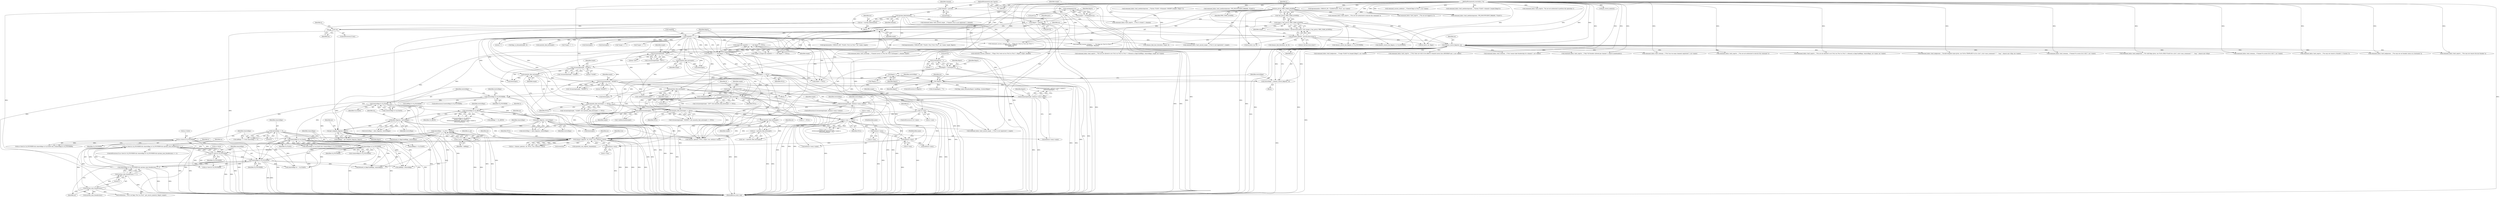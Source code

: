 digraph "0_atheme_c597156adc60a45b5f827793cd420945f47bc03b_1@API" {
"1000700" [label="(Call,ca->level & CA_FOUNDER && removeflags & CA_FOUNDER && mychan_num_founders(mc) == 1)"];
"1000701" [label="(Call,ca->level & CA_FOUNDER)"];
"1000679" [label="(Call,ca->level & CA_FOUNDER)"];
"1000466" [label="(Call,restrictflags & CA_FOUNDER)"];
"1000460" [label="(Call,restrictflags = chanacs_source_flags(mc, si))"];
"1000462" [label="(Call,chanacs_source_flags(mc, si))"];
"1000171" [label="(Call,metadata_find(mc, \"private:close:closer\"))"];
"1000159" [label="(Call,!mc)"];
"1000154" [label="(Call,mc = mychan_find(channel))"];
"1000156" [label="(Call,mychan_find(channel))"];
"1000114" [label="(Call,*channel = parv[0])"];
"1000109" [label="(MethodParameterIn,char *parv[])"];
"1000177" [label="(Call,has_priv(si, PRIV_CHAN_AUSPEX))"];
"1000107" [label="(MethodParameterIn,sourceinfo_t *si)"];
"1000689" [label="(Call,removeflags & CA_FOUNDER)"];
"1000685" [label="(Call,removeflags & CA_FLAGS)"];
"1000557" [label="(Call,removeflags == 0)"];
"1000634" [label="(Call,removeflags = ca_all & ~addflags)"];
"1000636" [label="(Call,ca_all & ~addflags)"];
"1000476" [label="(Call,restrictflags & CA_FLAGS)"];
"1000706" [label="(Call,removeflags & CA_FOUNDER && mychan_num_founders(mc) == 1)"];
"1000707" [label="(Call,removeflags & CA_FOUNDER)"];
"1000710" [label="(Call,mychan_num_founders(mc) == 1)"];
"1000711" [label="(Call,mychan_num_founders(mc))"];
"1000668" [label="(Call,chanacs_open(mc, mt, NULL, true, entity(si->smu)))"];
"1000521" [label="(Call,allow_flags(mc, restrictflags))"];
"1000482" [label="(Call,restrictflags & CA_AKICK)"];
"1000582" [label="(Call,get_template_flags(mc, flagstr))"];
"1000527" [label="(Call,allow_flags(mc, restrictflags))"];
"1000361" [label="(Call,!flagstr)"];
"1000200" [label="(Call,flagstr == NULL)"];
"1000127" [label="(Call,*flagstr = parv[2])"];
"1000337" [label="(Call,flagstr++)"];
"1000326" [label="(Call,flagstr = strchr(parv[2], ' '))"];
"1000328" [label="(Call,strchr(parv[2], ' '))"];
"1000646" [label="(Call,mt = myentity_find_ext(target))"];
"1000648" [label="(Call,myentity_find_ext(target))"];
"1000195" [label="(Call,target[0] == '+')"];
"1000190" [label="(Call,!target)"];
"1000120" [label="(Call,*target = sstrdup(parv[1]))"];
"1000122" [label="(Call,sstrdup(parv[1]))"];
"1000174" [label="(Call,target || !has_priv(si, PRIV_CHAN_AUSPEX))"];
"1000176" [label="(Call,!has_priv(si, PRIV_CHAN_AUSPEX))"];
"1000641" [label="(Call,validhostmask(target))"];
"1000304" [label="(Call,myentity_find_ext(target))"];
"1000300" [label="(Call,strcasecmp(target, \"MODIFY\"))"];
"1000247" [label="(Call,myentity_find_ext(target))"];
"1000243" [label="(Call,strcasecmp(target, \"CLEAR\"))"];
"1000224" [label="(Call,strcasecmp(target, \"LIST\"))"];
"1000192" [label="(Call,target && target[0] == '+' && flagstr == NULL)"];
"1000194" [label="(Call,target[0] == '+' && flagstr == NULL)"];
"1000228" [label="(Call,myentity_find_ext(target))"];
"1000511" [label="(Call,irccasecmp(target, entity(si->smu)->name))"];
"1000492" [label="(Call,irccasecmp(target, entity(si->smu)->name))"];
"1000340" [label="(Call,target = strdup(parv[2]))"];
"1000342" [label="(Call,strdup(parv[2]))"];
"1000303" [label="(Call,myentity_find_ext(target) == NULL)"];
"1000227" [label="(Call,myentity_find_ext(target) == NULL)"];
"1000246" [label="(Call,myentity_find_ext(target) == NULL)"];
"1000486" [label="(Call,si->smu == NULL)"];
"1000349" [label="(Call,!si->smu)"];
"1000673" [label="(Call,entity(si->smu))"];
"1000514" [label="(Call,entity(si->smu))"];
"1000495" [label="(Call,entity(si->smu))"];
"1000678" [label="(Call,ca->level & CA_FOUNDER && removeflags & CA_FLAGS && !(removeflags & CA_FOUNDER))"];
"1000501" [label="(Identifier,flagstr)"];
"1001005" [label="(Call,addflags | removeflags)"];
"1000461" [label="(Identifier,restrictflags)"];
"1000163" [label="(Identifier,si)"];
"1000156" [label="(Call,mychan_find(channel))"];
"1000116" [label="(Call,parv[0])"];
"1000478" [label="(Identifier,CA_FLAGS)"];
"1000673" [label="(Call,entity(si->smu))"];
"1000707" [label="(Call,removeflags & CA_FOUNDER)"];
"1000546" [label="(Call,flags_make_bitmasks(flagstr, &addflags, &removeflags))"];
"1000378" [label="(Call,command_fail(si, fault_noprivs, _(\"You are not authorized to execute this command.\")))"];
"1000645" [label="(Call,!(mt = myentity_find_ext(target)))"];
"1000191" [label="(Identifier,target)"];
"1000482" [label="(Call,restrictflags & CA_AKICK)"];
"1000320" [label="(Call,command_fail(si, fault_needmoreparams, _(\"Syntax: FLAGS <#channel> MODIFY [target] <flags>\")))"];
"1000484" [label="(Identifier,CA_AKICK)"];
"1000245" [label="(Literal,\"CLEAR\")"];
"1000686" [label="(Identifier,removeflags)"];
"1000303" [label="(Call,myentity_find_ext(target) == NULL)"];
"1000176" [label="(Call,!has_priv(si, PRIV_CHAN_AUSPEX))"];
"1000360" [label="(ControlStructure,if (!flagstr))"];
"1000232" [label="(Call,do_list(si, mc, 0))"];
"1000199" [label="(Literal,'+')"];
"1000490" [label="(Identifier,NULL)"];
"1000179" [label="(Identifier,PRIV_CHAN_AUSPEX)"];
"1000435" [label="(Call,command_success_string(si, str1, _(\"Flags for \2%s\2 in \2%s\2 are \2%s\2.\"),\n\t\t\t\t\t\ttarget, channel,\n\t\t\t\t\t\tstr1))"];
"1000107" [label="(MethodParameterIn,sourceinfo_t *si)"];
"1000584" [label="(Identifier,flagstr)"];
"1000192" [label="(Call,target && target[0] == '+' && flagstr == NULL)"];
"1000249" [label="(Identifier,NULL)"];
"1000229" [label="(Identifier,target)"];
"1000529" [label="(Identifier,restrictflags)"];
"1000143" [label="(Call,command_fail(si, fault_needmoreparams, STR_INSUFFICIENT_PARAMS, \"FLAGS\"))"];
"1000691" [label="(Identifier,CA_FOUNDER)"];
"1000605" [label="(Call,command_fail(si, fault_badparams, _(\"Usage: FLAGS %s [target] [flags]\"), mc->name))"];
"1000281" [label="(Call,logcommand(si, CMDLOG_DO, \"CLEAR:FLAGS: \2%s\2\", mc->name))"];
"1000514" [label="(Call,entity(si->smu))"];
"1000154" [label="(Call,mc = mychan_find(channel))"];
"1000527" [label="(Call,allow_flags(mc, restrictflags))"];
"1000196" [label="(Call,target[0])"];
"1000304" [label="(Call,myentity_find_ext(target))"];
"1000699" [label="(ControlStructure,if (ca->level & CA_FOUNDER && removeflags & CA_FOUNDER && mychan_num_founders(mc) == 1))"];
"1000689" [label="(Call,removeflags & CA_FOUNDER)"];
"1000504" [label="(Call,command_fail(si, fault_noprivs, _(\"You are not authorized to execute this command.\")))"];
"1000230" [label="(Identifier,NULL)"];
"1000419" [label="(Call,chanacs_find_literal(mc, mt, 0))"];
"1000614" [label="(Call,command_fail(si, fault_badparams, _(\"Invalid template name given, use /%s%s TEMPLATE %s for a list\"), ircd->uses_rcommand ? \"\" : \"msg \", chansvs.me->disp, mc->name))"];
"1000172" [label="(Identifier,mc)"];
"1000666" [label="(Call,ca = chanacs_open(mc, mt, NULL, true, entity(si->smu)))"];
"1000222" [label="(Call,!strcasecmp(target, \"LIST\") && myentity_find_ext(target) == NULL)"];
"1000349" [label="(Call,!si->smu)"];
"1000582" [label="(Call,get_template_flags(mc, flagstr))"];
"1000369" [label="(Identifier,mc)"];
"1000487" [label="(Call,si->smu)"];
"1000485" [label="(Call,si->smu == NULL ||\n\t\t\t\t\t\tirccasecmp(target, entity(si->smu)->name) ||\n\t\t\t\t\t\tstrcmp(flagstr, \"-*\"))"];
"1000327" [label="(Identifier,flagstr)"];
"1000463" [label="(Identifier,mc)"];
"1000512" [label="(Identifier,target)"];
"1000789" [label="(Call,addflags |= CA_FLAGS)"];
"1000726" [label="(Identifier,ca)"];
"1000495" [label="(Call,entity(si->smu))"];
"1000716" [label="(Identifier,si)"];
"1000228" [label="(Call,myentity_find_ext(target))"];
"1000306" [label="(Identifier,NULL)"];
"1000580" [label="(Call,addflags = get_template_flags(mc, flagstr))"];
"1000361" [label="(Call,!flagstr)"];
"1000493" [label="(Identifier,target)"];
"1000123" [label="(Call,parv[1])"];
"1000515" [label="(Call,si->smu)"];
"1000702" [label="(Call,ca->level)"];
"1000522" [label="(Identifier,mc)"];
"1000674" [label="(Call,si->smu)"];
"1000847" [label="(Call,command_fail(si, fault_toomany, _(\"Channel %s access list is full.\"), mc->name))"];
"1000300" [label="(Call,strcasecmp(target, \"MODIFY\"))"];
"1000226" [label="(Literal,\"LIST\")"];
"1000518" [label="(FieldIdentifier,name)"];
"1000340" [label="(Call,target = strdup(parv[2]))"];
"1000559" [label="(Literal,0)"];
"1001010" [label="(Call,command_fail(si, fault_nochange, _(\"Channel access to \2%s\2 for \2%s\2 unchanged.\"), channel, target))"];
"1000693" [label="(Call,command_fail(si, fault_noprivs, _(\"You may not remove a founder's +f access.\")))"];
"1000373" [label="(Call,chanacs_source_has_flag(mc, si, CA_ACLVIEW))"];
"1000288" [label="(Call,command_success_nodata(si, _(\"Cleared flags in \2%s\2.\"), mc->name))"];
"1000243" [label="(Call,strcasecmp(target, \"CLEAR\"))"];
"1000528" [label="(Identifier,mc)"];
"1000649" [label="(Identifier,target)"];
"1000475" [label="(Call,!(restrictflags & CA_FLAGS))"];
"1000127" [label="(Call,*flagstr = parv[2])"];
"1000679" [label="(Call,ca->level & CA_FOUNDER)"];
"1000636" [label="(Call,ca_all & ~addflags)"];
"1000177" [label="(Call,has_priv(si, PRIV_CHAN_AUSPEX))"];
"1000328" [label="(Call,strchr(parv[2], ' '))"];
"1000687" [label="(Identifier,CA_FLAGS)"];
"1000635" [label="(Identifier,removeflags)"];
"1000499" [label="(FieldIdentifier,name)"];
"1000148" [label="(Call,command_fail(si, fault_needmoreparams, _(\"Syntax: FLAGS <channel> [target] [flags]\")))"];
"1000211" [label="(Call,flags_to_bitmask(target, 0))"];
"1000170" [label="(Call,metadata_find(mc, \"private:close:closer\") && (target || !has_priv(si, PRIV_CHAN_AUSPEX)))"];
"1000647" [label="(Identifier,mt)"];
"1000236" [label="(Call,free(target))"];
"1000140" [label="(Identifier,parc)"];
"1000671" [label="(Identifier,NULL)"];
"1000299" [label="(Call,!strcasecmp(target, \"MODIFY\"))"];
"1000464" [label="(Identifier,si)"];
"1000468" [label="(Identifier,CA_FOUNDER)"];
"1000709" [label="(Identifier,CA_FOUNDER)"];
"1001039" [label="(Call,verbose(mc, \"\2%s\2 set flags \2%s\2 on \2%s\2\", get_source_name(si), flagstr, target))"];
"1000669" [label="(Identifier,mc)"];
"1000329" [label="(Call,parv[2])"];
"1000174" [label="(Call,target || !has_priv(si, PRIV_CHAN_AUSPEX))"];
"1000916" [label="(Call,command_fail(si, fault_badparams, _(\"You may not set founder status on a hostmask.\")))"];
"1000510" [label="(ControlStructure,if (irccasecmp(target, entity(si->smu)->name)))"];
"1000523" [label="(Identifier,restrictflags)"];
"1000260" [label="(Call,command_fail(si, fault_noprivs, \"You are not authorized to perform this operation.\"))"];
"1000350" [label="(Call,si->smu)"];
"1000307" [label="(Block,)"];
"1000190" [label="(Call,!target)"];
"1000385" [label="(Call,validhostmask(target))"];
"1000346" [label="(Block,)"];
"1000715" [label="(Call,command_fail(si, fault_noprivs, _(\"You may not remove the last founder.\")))"];
"1000399" [label="(Call,myentity_find_ext(target))"];
"1000597" [label="(Call,*target == '-')"];
"1000343" [label="(Call,parv[2])"];
"1000826" [label="(Call,command_fail(si, fault_noprivs, _(\"\2%s\2 does not wish to be added to channel access lists (NEVEROP set).\"), mt->name))"];
"1000526" [label="(Identifier,restrictflags)"];
"1000557" [label="(Call,removeflags == 0)"];
"1000488" [label="(Identifier,si)"];
"1000797" [label="(Call,isuser(mt))"];
"1000244" [label="(Identifier,target)"];
"1000332" [label="(Literal,' ')"];
"1000483" [label="(Identifier,restrictflags)"];
"1000298" [label="(Call,!strcasecmp(target, \"MODIFY\") && myentity_find_ext(target) == NULL)"];
"1000342" [label="(Call,strdup(parv[2]))"];
"1000579" [label="(Block,)"];
"1000646" [label="(Call,mt = myentity_find_ext(target))"];
"1000451" [label="(Call,logcommand(si, CMDLOG_GET, \"FLAGS: \2%s\2 on \2%s\2\", mc->name, target))"];
"1000634" [label="(Call,removeflags = ca_all & ~addflags)"];
"1000251" [label="(Call,free(target))"];
"1000160" [label="(Identifier,mc)"];
"1000354" [label="(Call,command_fail(si, fault_noprivs, _(\"You are not logged in.\")))"];
"1000157" [label="(Identifier,channel)"];
"1000981" [label="(Call,bitmask_to_flags2(addflags, removeflags))"];
"1000224" [label="(Call,strcasecmp(target, \"LIST\"))"];
"1000912" [label="(Call,addflags & CA_FOUNDER)"];
"1000470" [label="(Identifier,restrictflags)"];
"1000520" [label="(Identifier,restrictflags)"];
"1000792" [label="(Call,removeflags &= ~CA_FLAGS)"];
"1000129" [label="(Call,parv[2])"];
"1000128" [label="(Identifier,flagstr)"];
"1000492" [label="(Call,irccasecmp(target, entity(si->smu)->name))"];
"1000494" [label="(Call,entity(si->smu)->name)"];
"1000158" [label="(ControlStructure,if (!mc))"];
"1000651" [label="(Call,command_fail(si, fault_nosuch_target, _(\"\2%s\2 is not registered.\"), target))"];
"1000302" [label="(Literal,\"MODIFY\")"];
"1000773" [label="(Call,command_fail(si, fault_toomany, _(\"\2%s\2 cannot take foundership of a channel.\"), mt->name))"];
"1000225" [label="(Identifier,target)"];
"1000215" [label="(Call,do_list(si, mc, flags))"];
"1000115" [label="(Identifier,channel)"];
"1000690" [label="(Identifier,removeflags)"];
"1000688" [label="(Call,!(removeflags & CA_FOUNDER))"];
"1000481" [label="(Call,restrictflags & CA_AKICK ||\n\t\t\t\t\t\tsi->smu == NULL ||\n\t\t\t\t\t\tirccasecmp(target, entity(si->smu)->name) ||\n\t\t\t\t\t\tstrcmp(flagstr, \"-*\"))"];
"1000315" [label="(Call,command_fail(si, fault_needmoreparams, STR_INSUFFICIENT_PARAMS, \"FLAGS\"))"];
"1000708" [label="(Identifier,removeflags)"];
"1001030" [label="(Call,logcommand(si, CMDLOG_SET, \"FLAGS: \2%s\2 \2%s\2 \2%s\2\", mc->name, target, flagstr))"];
"1000122" [label="(Call,sstrdup(parv[1]))"];
"1000201" [label="(Identifier,flagstr)"];
"1000741" [label="(Call,command_fail(si, fault_noprivs, _(\"Only %d founders allowed per channel.\"), chansvs.maxfounders))"];
"1000711" [label="(Call,mychan_num_founders(mc))"];
"1001046" [label="(Call,free(target))"];
"1000496" [label="(Call,si->smu)"];
"1000641" [label="(Call,validhostmask(target))"];
"1000189" [label="(Call,!target || (target && target[0] == '+' && flagstr == NULL))"];
"1000247" [label="(Call,myentity_find_ext(target))"];
"1000642" [label="(Identifier,target)"];
"1000558" [label="(Identifier,removeflags)"];
"1000668" [label="(Call,chanacs_open(mc, mt, NULL, true, entity(si->smu)))"];
"1000109" [label="(MethodParameterIn,char *parv[])"];
"1000712" [label="(Identifier,mc)"];
"1000648" [label="(Call,myentity_find_ext(target))"];
"1000553" [label="(Call,addflags == 0 && removeflags == 0)"];
"1000181" [label="(Call,command_fail(si, fault_noprivs, _(\"\2%s\2 is closed.\"), channel))"];
"1000713" [label="(Literal,1)"];
"1000200" [label="(Call,flagstr == NULL)"];
"1000338" [label="(Identifier,flagstr)"];
"1000348" [label="(ControlStructure,if (!si->smu))"];
"1001042" [label="(Call,get_source_name(si))"];
"1000159" [label="(Call,!mc)"];
"1000583" [label="(Identifier,mc)"];
"1000121" [label="(Identifier,target)"];
"1000110" [label="(Block,)"];
"1000466" [label="(Call,restrictflags & CA_FOUNDER)"];
"1000477" [label="(Identifier,restrictflags)"];
"1000519" [label="(Call,restrictflags = allow_flags(mc, restrictflags))"];
"1000807" [label="(Call,addflags != CA_AKICK)"];
"1000424" [label="(Call,ca != NULL)"];
"1000195" [label="(Call,target[0] == '+')"];
"1000467" [label="(Identifier,restrictflags)"];
"1000700" [label="(Call,ca->level & CA_FOUNDER && removeflags & CA_FOUNDER && mychan_num_founders(mc) == 1)"];
"1000223" [label="(Call,!strcasecmp(target, \"LIST\"))"];
"1000409" [label="(Call,free(target))"];
"1000638" [label="(Identifier,~addflags)"];
"1000120" [label="(Call,*target = sstrdup(parv[1]))"];
"1000513" [label="(Call,entity(si->smu)->name)"];
"1000351" [label="(Identifier,si)"];
"1000460" [label="(Call,restrictflags = chanacs_source_flags(mc, si))"];
"1000757" [label="(Call,command_fail(si, fault_toomany, _(\"\2%s\2 has too many channels registered.\"), mt->name))"];
"1000476" [label="(Call,restrictflags & CA_FLAGS)"];
"1000202" [label="(Identifier,NULL)"];
"1000680" [label="(Call,ca->level)"];
"1000592" [label="(Call,*target == '+')"];
"1000248" [label="(Identifier,target)"];
"1000486" [label="(Call,si->smu == NULL)"];
"1000246" [label="(Call,myentity_find_ext(target) == NULL)"];
"1000683" [label="(Identifier,CA_FOUNDER)"];
"1000705" [label="(Identifier,CA_FOUNDER)"];
"1000491" [label="(Call,irccasecmp(target, entity(si->smu)->name) ||\n\t\t\t\t\t\tstrcmp(flagstr, \"-*\"))"];
"1000601" [label="(Call,*target == '=')"];
"1000976" [label="(Call,command_fail(si, fault_noprivs, _(\"You are not allowed to set \2%s\2 on \2%s\2 in \2%s\2.\"), bitmask_to_flags2(addflags, removeflags), target, mc->name))"];
"1000326" [label="(Call,flagstr = strchr(parv[2], ' '))"];
"1000706" [label="(Call,removeflags & CA_FOUNDER && mychan_num_founders(mc) == 1)"];
"1000175" [label="(Identifier,target)"];
"1000162" [label="(Call,command_fail(si, fault_nosuch_target, _(\"Channel \2%s\2 is not registered.\"), channel))"];
"1000155" [label="(Identifier,mc)"];
"1000194" [label="(Call,target[0] == '+' && flagstr == NULL)"];
"1000880" [label="(Call,command_fail(si, fault_noprivs, _(\"You are not allowed to set \2%s\2 on \2%s\2 in \2%s\2.\"), bitmask_to_flags2(addflags, removeflags), mt->name, mc->name))"];
"1000465" [label="(ControlStructure,if (restrictflags & CA_FOUNDER))"];
"1000924" [label="(Call,chanacs_open(mc, NULL, target, true, entity(si->smu)))"];
"1000754" [label="(Call,myentity_can_register_channel(mt))"];
"1000500" [label="(Call,strcmp(flagstr, \"-*\"))"];
"1000724" [label="(Call,ca->level & CA_FOUNDER)"];
"1000672" [label="(Identifier,true)"];
"1000402" [label="(Call,command_fail(si, fault_nosuch_target, _(\"\2%s\2 is not registered.\"), target))"];
"1000334" [label="(Identifier,flagstr)"];
"1000444" [label="(Call,command_success_string(si, \"\", _(\"No flags for \2%s\2 in \2%s\2.\"),\n\t\t\t\t\t\ttarget, channel))"];
"1000701" [label="(Call,ca->level & CA_FOUNDER)"];
"1000525" [label="(Call,restrictflags |= allow_flags(mc, restrictflags))"];
"1000242" [label="(Call,!strcasecmp(target, \"CLEAR\"))"];
"1000685" [label="(Call,removeflags & CA_FLAGS)"];
"1000670" [label="(Identifier,mt)"];
"1000511" [label="(Call,irccasecmp(target, entity(si->smu)->name))"];
"1001023" [label="(Call,command_success_nodata(si, _(\"Flags \2%s\2 were set on \2%s\2 in \2%s\2.\"), flagstr, target, channel))"];
"1000389" [label="(Call,chanacs_find_host_literal(mc, target, 0))"];
"1000943" [label="(Call,command_fail(si, fault_toomany, _(\"Channel %s access list is full.\"), mc->name))"];
"1000305" [label="(Identifier,target)"];
"1000885" [label="(Call,bitmask_to_flags2(addflags, removeflags))"];
"1000178" [label="(Identifier,si)"];
"1000658" [label="(Call,free(target))"];
"1000341" [label="(Identifier,target)"];
"1000929" [label="(Call,entity(si->smu))"];
"1000462" [label="(Call,chanacs_source_flags(mc, si))"];
"1000173" [label="(Literal,\"private:close:closer\")"];
"1000301" [label="(Identifier,target)"];
"1000735" [label="(Call,mychan_num_founders(mc))"];
"1000208" [label="(Call,target != NULL)"];
"1000114" [label="(Call,*channel = parv[0])"];
"1000241" [label="(Call,!strcasecmp(target, \"CLEAR\") && myentity_find_ext(target) == NULL)"];
"1000637" [label="(Identifier,ca_all)"];
"1000227" [label="(Call,myentity_find_ext(target) == NULL)"];
"1000337" [label="(Call,flagstr++)"];
"1000308" [label="(Call,free(target))"];
"1000355" [label="(Identifier,si)"];
"1000193" [label="(Identifier,target)"];
"1000561" [label="(Call,command_fail(si, fault_badparams, _(\"No valid flags given, use /%s%s HELP FLAGS for a list\"), ircd->uses_rcommand ? \"\" : \"msg \", chansvs.me->disp))"];
"1000710" [label="(Call,mychan_num_founders(mc) == 1)"];
"1001048" [label="(MethodReturn,static void)"];
"1000336" [label="(Call,*flagstr++)"];
"1000684" [label="(Call,removeflags & CA_FLAGS && !(removeflags & CA_FOUNDER))"];
"1000521" [label="(Call,allow_flags(mc, restrictflags))"];
"1000640" [label="(Call,!validhostmask(target))"];
"1000171" [label="(Call,metadata_find(mc, \"private:close:closer\"))"];
"1000362" [label="(Identifier,flagstr)"];
"1000255" [label="(Call,chanacs_source_has_flag(mc, si, CA_FOUNDER))"];
"1000700" -> "1000699"  [label="AST: "];
"1000700" -> "1000701"  [label="CFG: "];
"1000700" -> "1000706"  [label="CFG: "];
"1000701" -> "1000700"  [label="AST: "];
"1000706" -> "1000700"  [label="AST: "];
"1000716" -> "1000700"  [label="CFG: "];
"1000726" -> "1000700"  [label="CFG: "];
"1000700" -> "1001048"  [label="DDG: "];
"1000700" -> "1001048"  [label="DDG: "];
"1000700" -> "1001048"  [label="DDG: "];
"1000701" -> "1000700"  [label="DDG: "];
"1000701" -> "1000700"  [label="DDG: "];
"1000706" -> "1000700"  [label="DDG: "];
"1000706" -> "1000700"  [label="DDG: "];
"1000701" -> "1000705"  [label="CFG: "];
"1000702" -> "1000701"  [label="AST: "];
"1000705" -> "1000701"  [label="AST: "];
"1000708" -> "1000701"  [label="CFG: "];
"1000701" -> "1001048"  [label="DDG: "];
"1000701" -> "1001048"  [label="DDG: "];
"1000679" -> "1000701"  [label="DDG: "];
"1000679" -> "1000701"  [label="DDG: "];
"1000689" -> "1000701"  [label="DDG: "];
"1000701" -> "1000707"  [label="DDG: "];
"1000701" -> "1000724"  [label="DDG: "];
"1000701" -> "1000724"  [label="DDG: "];
"1000679" -> "1000678"  [label="AST: "];
"1000679" -> "1000683"  [label="CFG: "];
"1000680" -> "1000679"  [label="AST: "];
"1000683" -> "1000679"  [label="AST: "];
"1000686" -> "1000679"  [label="CFG: "];
"1000678" -> "1000679"  [label="CFG: "];
"1000679" -> "1001048"  [label="DDG: "];
"1000679" -> "1001048"  [label="DDG: "];
"1000679" -> "1000678"  [label="DDG: "];
"1000679" -> "1000678"  [label="DDG: "];
"1000466" -> "1000679"  [label="DDG: "];
"1000679" -> "1000689"  [label="DDG: "];
"1000466" -> "1000465"  [label="AST: "];
"1000466" -> "1000468"  [label="CFG: "];
"1000467" -> "1000466"  [label="AST: "];
"1000468" -> "1000466"  [label="AST: "];
"1000470" -> "1000466"  [label="CFG: "];
"1000477" -> "1000466"  [label="CFG: "];
"1000466" -> "1001048"  [label="DDG: "];
"1000466" -> "1001048"  [label="DDG: "];
"1000460" -> "1000466"  [label="DDG: "];
"1000466" -> "1000476"  [label="DDG: "];
"1000466" -> "1000912"  [label="DDG: "];
"1000460" -> "1000346"  [label="AST: "];
"1000460" -> "1000462"  [label="CFG: "];
"1000461" -> "1000460"  [label="AST: "];
"1000462" -> "1000460"  [label="AST: "];
"1000467" -> "1000460"  [label="CFG: "];
"1000460" -> "1001048"  [label="DDG: "];
"1000462" -> "1000460"  [label="DDG: "];
"1000462" -> "1000460"  [label="DDG: "];
"1000462" -> "1000464"  [label="CFG: "];
"1000463" -> "1000462"  [label="AST: "];
"1000464" -> "1000462"  [label="AST: "];
"1000462" -> "1001048"  [label="DDG: "];
"1000171" -> "1000462"  [label="DDG: "];
"1000177" -> "1000462"  [label="DDG: "];
"1000107" -> "1000462"  [label="DDG: "];
"1000462" -> "1000504"  [label="DDG: "];
"1000462" -> "1000521"  [label="DDG: "];
"1000462" -> "1000527"  [label="DDG: "];
"1000462" -> "1000561"  [label="DDG: "];
"1000462" -> "1000582"  [label="DDG: "];
"1000462" -> "1000605"  [label="DDG: "];
"1000462" -> "1000614"  [label="DDG: "];
"1000462" -> "1000651"  [label="DDG: "];
"1000462" -> "1000668"  [label="DDG: "];
"1000462" -> "1000693"  [label="DDG: "];
"1000462" -> "1000715"  [label="DDG: "];
"1000462" -> "1000741"  [label="DDG: "];
"1000462" -> "1000757"  [label="DDG: "];
"1000462" -> "1000773"  [label="DDG: "];
"1000462" -> "1000826"  [label="DDG: "];
"1000462" -> "1000847"  [label="DDG: "];
"1000462" -> "1000880"  [label="DDG: "];
"1000462" -> "1000916"  [label="DDG: "];
"1000462" -> "1000924"  [label="DDG: "];
"1000462" -> "1000943"  [label="DDG: "];
"1000462" -> "1000976"  [label="DDG: "];
"1000462" -> "1001010"  [label="DDG: "];
"1000462" -> "1001023"  [label="DDG: "];
"1000171" -> "1000170"  [label="AST: "];
"1000171" -> "1000173"  [label="CFG: "];
"1000172" -> "1000171"  [label="AST: "];
"1000173" -> "1000171"  [label="AST: "];
"1000175" -> "1000171"  [label="CFG: "];
"1000170" -> "1000171"  [label="CFG: "];
"1000171" -> "1001048"  [label="DDG: "];
"1000171" -> "1000170"  [label="DDG: "];
"1000171" -> "1000170"  [label="DDG: "];
"1000159" -> "1000171"  [label="DDG: "];
"1000171" -> "1000215"  [label="DDG: "];
"1000171" -> "1000232"  [label="DDG: "];
"1000171" -> "1000255"  [label="DDG: "];
"1000171" -> "1000373"  [label="DDG: "];
"1000171" -> "1000389"  [label="DDG: "];
"1000171" -> "1000419"  [label="DDG: "];
"1000159" -> "1000158"  [label="AST: "];
"1000159" -> "1000160"  [label="CFG: "];
"1000160" -> "1000159"  [label="AST: "];
"1000163" -> "1000159"  [label="CFG: "];
"1000172" -> "1000159"  [label="CFG: "];
"1000159" -> "1001048"  [label="DDG: "];
"1000159" -> "1001048"  [label="DDG: "];
"1000154" -> "1000159"  [label="DDG: "];
"1000154" -> "1000110"  [label="AST: "];
"1000154" -> "1000156"  [label="CFG: "];
"1000155" -> "1000154"  [label="AST: "];
"1000156" -> "1000154"  [label="AST: "];
"1000160" -> "1000154"  [label="CFG: "];
"1000154" -> "1001048"  [label="DDG: "];
"1000156" -> "1000154"  [label="DDG: "];
"1000156" -> "1000157"  [label="CFG: "];
"1000157" -> "1000156"  [label="AST: "];
"1000156" -> "1001048"  [label="DDG: "];
"1000114" -> "1000156"  [label="DDG: "];
"1000156" -> "1000162"  [label="DDG: "];
"1000156" -> "1000181"  [label="DDG: "];
"1000156" -> "1000435"  [label="DDG: "];
"1000156" -> "1000444"  [label="DDG: "];
"1000156" -> "1001010"  [label="DDG: "];
"1000156" -> "1001023"  [label="DDG: "];
"1000114" -> "1000110"  [label="AST: "];
"1000114" -> "1000116"  [label="CFG: "];
"1000115" -> "1000114"  [label="AST: "];
"1000116" -> "1000114"  [label="AST: "];
"1000121" -> "1000114"  [label="CFG: "];
"1000114" -> "1001048"  [label="DDG: "];
"1000114" -> "1001048"  [label="DDG: "];
"1000109" -> "1000114"  [label="DDG: "];
"1000109" -> "1000106"  [label="AST: "];
"1000109" -> "1001048"  [label="DDG: "];
"1000109" -> "1000122"  [label="DDG: "];
"1000109" -> "1000127"  [label="DDG: "];
"1000109" -> "1000328"  [label="DDG: "];
"1000109" -> "1000342"  [label="DDG: "];
"1000177" -> "1000176"  [label="AST: "];
"1000177" -> "1000179"  [label="CFG: "];
"1000178" -> "1000177"  [label="AST: "];
"1000179" -> "1000177"  [label="AST: "];
"1000176" -> "1000177"  [label="CFG: "];
"1000177" -> "1001048"  [label="DDG: "];
"1000177" -> "1000176"  [label="DDG: "];
"1000177" -> "1000176"  [label="DDG: "];
"1000107" -> "1000177"  [label="DDG: "];
"1000177" -> "1000181"  [label="DDG: "];
"1000177" -> "1000215"  [label="DDG: "];
"1000177" -> "1000232"  [label="DDG: "];
"1000177" -> "1000255"  [label="DDG: "];
"1000177" -> "1000315"  [label="DDG: "];
"1000177" -> "1000354"  [label="DDG: "];
"1000177" -> "1000373"  [label="DDG: "];
"1000177" -> "1000378"  [label="DDG: "];
"1000177" -> "1000402"  [label="DDG: "];
"1000177" -> "1000435"  [label="DDG: "];
"1000177" -> "1000444"  [label="DDG: "];
"1000107" -> "1000106"  [label="AST: "];
"1000107" -> "1001048"  [label="DDG: "];
"1000107" -> "1000143"  [label="DDG: "];
"1000107" -> "1000148"  [label="DDG: "];
"1000107" -> "1000162"  [label="DDG: "];
"1000107" -> "1000181"  [label="DDG: "];
"1000107" -> "1000215"  [label="DDG: "];
"1000107" -> "1000232"  [label="DDG: "];
"1000107" -> "1000255"  [label="DDG: "];
"1000107" -> "1000260"  [label="DDG: "];
"1000107" -> "1000281"  [label="DDG: "];
"1000107" -> "1000288"  [label="DDG: "];
"1000107" -> "1000315"  [label="DDG: "];
"1000107" -> "1000320"  [label="DDG: "];
"1000107" -> "1000354"  [label="DDG: "];
"1000107" -> "1000373"  [label="DDG: "];
"1000107" -> "1000378"  [label="DDG: "];
"1000107" -> "1000402"  [label="DDG: "];
"1000107" -> "1000435"  [label="DDG: "];
"1000107" -> "1000444"  [label="DDG: "];
"1000107" -> "1000451"  [label="DDG: "];
"1000107" -> "1000504"  [label="DDG: "];
"1000107" -> "1000561"  [label="DDG: "];
"1000107" -> "1000605"  [label="DDG: "];
"1000107" -> "1000614"  [label="DDG: "];
"1000107" -> "1000651"  [label="DDG: "];
"1000107" -> "1000693"  [label="DDG: "];
"1000107" -> "1000715"  [label="DDG: "];
"1000107" -> "1000741"  [label="DDG: "];
"1000107" -> "1000757"  [label="DDG: "];
"1000107" -> "1000773"  [label="DDG: "];
"1000107" -> "1000826"  [label="DDG: "];
"1000107" -> "1000847"  [label="DDG: "];
"1000107" -> "1000880"  [label="DDG: "];
"1000107" -> "1000916"  [label="DDG: "];
"1000107" -> "1000943"  [label="DDG: "];
"1000107" -> "1000976"  [label="DDG: "];
"1000107" -> "1001010"  [label="DDG: "];
"1000107" -> "1001023"  [label="DDG: "];
"1000107" -> "1001030"  [label="DDG: "];
"1000107" -> "1001042"  [label="DDG: "];
"1000689" -> "1000688"  [label="AST: "];
"1000689" -> "1000691"  [label="CFG: "];
"1000690" -> "1000689"  [label="AST: "];
"1000691" -> "1000689"  [label="AST: "];
"1000688" -> "1000689"  [label="CFG: "];
"1000689" -> "1001048"  [label="DDG: "];
"1000689" -> "1001048"  [label="DDG: "];
"1000689" -> "1000688"  [label="DDG: "];
"1000689" -> "1000688"  [label="DDG: "];
"1000685" -> "1000689"  [label="DDG: "];
"1000689" -> "1000707"  [label="DDG: "];
"1000689" -> "1000792"  [label="DDG: "];
"1000689" -> "1000885"  [label="DDG: "];
"1000689" -> "1001005"  [label="DDG: "];
"1000685" -> "1000684"  [label="AST: "];
"1000685" -> "1000687"  [label="CFG: "];
"1000686" -> "1000685"  [label="AST: "];
"1000687" -> "1000685"  [label="AST: "];
"1000690" -> "1000685"  [label="CFG: "];
"1000684" -> "1000685"  [label="CFG: "];
"1000685" -> "1001048"  [label="DDG: "];
"1000685" -> "1001048"  [label="DDG: "];
"1000685" -> "1000684"  [label="DDG: "];
"1000685" -> "1000684"  [label="DDG: "];
"1000557" -> "1000685"  [label="DDG: "];
"1000634" -> "1000685"  [label="DDG: "];
"1000476" -> "1000685"  [label="DDG: "];
"1000685" -> "1000707"  [label="DDG: "];
"1000685" -> "1000789"  [label="DDG: "];
"1000685" -> "1000792"  [label="DDG: "];
"1000685" -> "1000885"  [label="DDG: "];
"1000685" -> "1001005"  [label="DDG: "];
"1000557" -> "1000553"  [label="AST: "];
"1000557" -> "1000559"  [label="CFG: "];
"1000558" -> "1000557"  [label="AST: "];
"1000559" -> "1000557"  [label="AST: "];
"1000553" -> "1000557"  [label="CFG: "];
"1000557" -> "1001048"  [label="DDG: "];
"1000557" -> "1000553"  [label="DDG: "];
"1000557" -> "1000553"  [label="DDG: "];
"1000557" -> "1000707"  [label="DDG: "];
"1000557" -> "1000792"  [label="DDG: "];
"1000557" -> "1000885"  [label="DDG: "];
"1000557" -> "1000981"  [label="DDG: "];
"1000557" -> "1001005"  [label="DDG: "];
"1000634" -> "1000579"  [label="AST: "];
"1000634" -> "1000636"  [label="CFG: "];
"1000635" -> "1000634"  [label="AST: "];
"1000636" -> "1000634"  [label="AST: "];
"1000642" -> "1000634"  [label="CFG: "];
"1000634" -> "1001048"  [label="DDG: "];
"1000634" -> "1001048"  [label="DDG: "];
"1000636" -> "1000634"  [label="DDG: "];
"1000636" -> "1000634"  [label="DDG: "];
"1000634" -> "1000707"  [label="DDG: "];
"1000634" -> "1000792"  [label="DDG: "];
"1000634" -> "1000885"  [label="DDG: "];
"1000634" -> "1000981"  [label="DDG: "];
"1000634" -> "1001005"  [label="DDG: "];
"1000636" -> "1000638"  [label="CFG: "];
"1000637" -> "1000636"  [label="AST: "];
"1000638" -> "1000636"  [label="AST: "];
"1000636" -> "1001048"  [label="DDG: "];
"1000636" -> "1001048"  [label="DDG: "];
"1000476" -> "1000475"  [label="AST: "];
"1000476" -> "1000478"  [label="CFG: "];
"1000477" -> "1000476"  [label="AST: "];
"1000478" -> "1000476"  [label="AST: "];
"1000475" -> "1000476"  [label="CFG: "];
"1000476" -> "1001048"  [label="DDG: "];
"1000476" -> "1000475"  [label="DDG: "];
"1000476" -> "1000475"  [label="DDG: "];
"1000476" -> "1000482"  [label="DDG: "];
"1000476" -> "1000521"  [label="DDG: "];
"1000476" -> "1000527"  [label="DDG: "];
"1000476" -> "1000789"  [label="DDG: "];
"1000706" -> "1000707"  [label="CFG: "];
"1000706" -> "1000710"  [label="CFG: "];
"1000707" -> "1000706"  [label="AST: "];
"1000710" -> "1000706"  [label="AST: "];
"1000706" -> "1001048"  [label="DDG: "];
"1000706" -> "1001048"  [label="DDG: "];
"1000707" -> "1000706"  [label="DDG: "];
"1000707" -> "1000706"  [label="DDG: "];
"1000710" -> "1000706"  [label="DDG: "];
"1000710" -> "1000706"  [label="DDG: "];
"1000707" -> "1000709"  [label="CFG: "];
"1000708" -> "1000707"  [label="AST: "];
"1000709" -> "1000707"  [label="AST: "];
"1000712" -> "1000707"  [label="CFG: "];
"1000707" -> "1001048"  [label="DDG: "];
"1000707" -> "1001048"  [label="DDG: "];
"1000707" -> "1000724"  [label="DDG: "];
"1000707" -> "1000792"  [label="DDG: "];
"1000707" -> "1000885"  [label="DDG: "];
"1000707" -> "1001005"  [label="DDG: "];
"1000710" -> "1000713"  [label="CFG: "];
"1000711" -> "1000710"  [label="AST: "];
"1000713" -> "1000710"  [label="AST: "];
"1000710" -> "1001048"  [label="DDG: "];
"1000711" -> "1000710"  [label="DDG: "];
"1000711" -> "1000712"  [label="CFG: "];
"1000712" -> "1000711"  [label="AST: "];
"1000713" -> "1000711"  [label="CFG: "];
"1000711" -> "1001048"  [label="DDG: "];
"1000668" -> "1000711"  [label="DDG: "];
"1000711" -> "1000735"  [label="DDG: "];
"1000711" -> "1001039"  [label="DDG: "];
"1000668" -> "1000666"  [label="AST: "];
"1000668" -> "1000673"  [label="CFG: "];
"1000669" -> "1000668"  [label="AST: "];
"1000670" -> "1000668"  [label="AST: "];
"1000671" -> "1000668"  [label="AST: "];
"1000672" -> "1000668"  [label="AST: "];
"1000673" -> "1000668"  [label="AST: "];
"1000666" -> "1000668"  [label="CFG: "];
"1000668" -> "1001048"  [label="DDG: "];
"1000668" -> "1001048"  [label="DDG: "];
"1000668" -> "1001048"  [label="DDG: "];
"1000668" -> "1001048"  [label="DDG: "];
"1000668" -> "1001048"  [label="DDG: "];
"1000668" -> "1000666"  [label="DDG: "];
"1000668" -> "1000666"  [label="DDG: "];
"1000668" -> "1000666"  [label="DDG: "];
"1000668" -> "1000666"  [label="DDG: "];
"1000668" -> "1000666"  [label="DDG: "];
"1000521" -> "1000668"  [label="DDG: "];
"1000582" -> "1000668"  [label="DDG: "];
"1000527" -> "1000668"  [label="DDG: "];
"1000646" -> "1000668"  [label="DDG: "];
"1000303" -> "1000668"  [label="DDG: "];
"1000486" -> "1000668"  [label="DDG: "];
"1000227" -> "1000668"  [label="DDG: "];
"1000246" -> "1000668"  [label="DDG: "];
"1000200" -> "1000668"  [label="DDG: "];
"1000673" -> "1000668"  [label="DDG: "];
"1000668" -> "1000735"  [label="DDG: "];
"1000668" -> "1000754"  [label="DDG: "];
"1000668" -> "1000797"  [label="DDG: "];
"1000668" -> "1001039"  [label="DDG: "];
"1000521" -> "1000519"  [label="AST: "];
"1000521" -> "1000523"  [label="CFG: "];
"1000522" -> "1000521"  [label="AST: "];
"1000523" -> "1000521"  [label="AST: "];
"1000519" -> "1000521"  [label="CFG: "];
"1000521" -> "1001048"  [label="DDG: "];
"1000521" -> "1000519"  [label="DDG: "];
"1000521" -> "1000519"  [label="DDG: "];
"1000482" -> "1000521"  [label="DDG: "];
"1000521" -> "1000582"  [label="DDG: "];
"1000521" -> "1000924"  [label="DDG: "];
"1000482" -> "1000481"  [label="AST: "];
"1000482" -> "1000484"  [label="CFG: "];
"1000483" -> "1000482"  [label="AST: "];
"1000484" -> "1000482"  [label="AST: "];
"1000488" -> "1000482"  [label="CFG: "];
"1000481" -> "1000482"  [label="CFG: "];
"1000482" -> "1001048"  [label="DDG: "];
"1000482" -> "1001048"  [label="DDG: "];
"1000482" -> "1000481"  [label="DDG: "];
"1000482" -> "1000481"  [label="DDG: "];
"1000482" -> "1000527"  [label="DDG: "];
"1000482" -> "1000807"  [label="DDG: "];
"1000582" -> "1000580"  [label="AST: "];
"1000582" -> "1000584"  [label="CFG: "];
"1000583" -> "1000582"  [label="AST: "];
"1000584" -> "1000582"  [label="AST: "];
"1000580" -> "1000582"  [label="CFG: "];
"1000582" -> "1001048"  [label="DDG: "];
"1000582" -> "1001048"  [label="DDG: "];
"1000582" -> "1000580"  [label="DDG: "];
"1000582" -> "1000580"  [label="DDG: "];
"1000527" -> "1000582"  [label="DDG: "];
"1000361" -> "1000582"  [label="DDG: "];
"1000582" -> "1000924"  [label="DDG: "];
"1000527" -> "1000525"  [label="AST: "];
"1000527" -> "1000529"  [label="CFG: "];
"1000528" -> "1000527"  [label="AST: "];
"1000529" -> "1000527"  [label="AST: "];
"1000525" -> "1000527"  [label="CFG: "];
"1000527" -> "1001048"  [label="DDG: "];
"1000527" -> "1000525"  [label="DDG: "];
"1000527" -> "1000525"  [label="DDG: "];
"1000527" -> "1000924"  [label="DDG: "];
"1000361" -> "1000360"  [label="AST: "];
"1000361" -> "1000362"  [label="CFG: "];
"1000362" -> "1000361"  [label="AST: "];
"1000369" -> "1000361"  [label="CFG: "];
"1000461" -> "1000361"  [label="CFG: "];
"1000361" -> "1001048"  [label="DDG: "];
"1000361" -> "1001048"  [label="DDG: "];
"1000200" -> "1000361"  [label="DDG: "];
"1000337" -> "1000361"  [label="DDG: "];
"1000127" -> "1000361"  [label="DDG: "];
"1000326" -> "1000361"  [label="DDG: "];
"1000361" -> "1000491"  [label="DDG: "];
"1000361" -> "1000500"  [label="DDG: "];
"1000361" -> "1000546"  [label="DDG: "];
"1000200" -> "1000194"  [label="AST: "];
"1000200" -> "1000202"  [label="CFG: "];
"1000201" -> "1000200"  [label="AST: "];
"1000202" -> "1000200"  [label="AST: "];
"1000194" -> "1000200"  [label="CFG: "];
"1000200" -> "1001048"  [label="DDG: "];
"1000200" -> "1001048"  [label="DDG: "];
"1000200" -> "1000194"  [label="DDG: "];
"1000200" -> "1000194"  [label="DDG: "];
"1000127" -> "1000200"  [label="DDG: "];
"1000200" -> "1000208"  [label="DDG: "];
"1000200" -> "1000227"  [label="DDG: "];
"1000200" -> "1000246"  [label="DDG: "];
"1000200" -> "1000303"  [label="DDG: "];
"1000200" -> "1000424"  [label="DDG: "];
"1000200" -> "1000486"  [label="DDG: "];
"1000200" -> "1000924"  [label="DDG: "];
"1000127" -> "1000110"  [label="AST: "];
"1000127" -> "1000129"  [label="CFG: "];
"1000128" -> "1000127"  [label="AST: "];
"1000129" -> "1000127"  [label="AST: "];
"1000140" -> "1000127"  [label="CFG: "];
"1000127" -> "1001048"  [label="DDG: "];
"1000127" -> "1001048"  [label="DDG: "];
"1000337" -> "1000336"  [label="AST: "];
"1000337" -> "1000338"  [label="CFG: "];
"1000338" -> "1000337"  [label="AST: "];
"1000336" -> "1000337"  [label="CFG: "];
"1000337" -> "1001048"  [label="DDG: "];
"1000326" -> "1000337"  [label="DDG: "];
"1000326" -> "1000307"  [label="AST: "];
"1000326" -> "1000328"  [label="CFG: "];
"1000327" -> "1000326"  [label="AST: "];
"1000328" -> "1000326"  [label="AST: "];
"1000334" -> "1000326"  [label="CFG: "];
"1000326" -> "1001048"  [label="DDG: "];
"1000326" -> "1001048"  [label="DDG: "];
"1000328" -> "1000326"  [label="DDG: "];
"1000328" -> "1000326"  [label="DDG: "];
"1000328" -> "1000332"  [label="CFG: "];
"1000329" -> "1000328"  [label="AST: "];
"1000332" -> "1000328"  [label="AST: "];
"1000328" -> "1000342"  [label="DDG: "];
"1000646" -> "1000645"  [label="AST: "];
"1000646" -> "1000648"  [label="CFG: "];
"1000647" -> "1000646"  [label="AST: "];
"1000648" -> "1000646"  [label="AST: "];
"1000645" -> "1000646"  [label="CFG: "];
"1000646" -> "1001048"  [label="DDG: "];
"1000646" -> "1001048"  [label="DDG: "];
"1000646" -> "1000645"  [label="DDG: "];
"1000648" -> "1000646"  [label="DDG: "];
"1000648" -> "1000649"  [label="CFG: "];
"1000649" -> "1000648"  [label="AST: "];
"1000648" -> "1000645"  [label="DDG: "];
"1000195" -> "1000648"  [label="DDG: "];
"1000641" -> "1000648"  [label="DDG: "];
"1000648" -> "1000651"  [label="DDG: "];
"1000648" -> "1000658"  [label="DDG: "];
"1000195" -> "1000194"  [label="AST: "];
"1000195" -> "1000199"  [label="CFG: "];
"1000196" -> "1000195"  [label="AST: "];
"1000199" -> "1000195"  [label="AST: "];
"1000201" -> "1000195"  [label="CFG: "];
"1000194" -> "1000195"  [label="CFG: "];
"1000195" -> "1001048"  [label="DDG: "];
"1000195" -> "1000192"  [label="DDG: "];
"1000195" -> "1000194"  [label="DDG: "];
"1000195" -> "1000194"  [label="DDG: "];
"1000190" -> "1000195"  [label="DDG: "];
"1000195" -> "1000208"  [label="DDG: "];
"1000195" -> "1000211"  [label="DDG: "];
"1000195" -> "1000224"  [label="DDG: "];
"1000195" -> "1000228"  [label="DDG: "];
"1000195" -> "1000236"  [label="DDG: "];
"1000195" -> "1000243"  [label="DDG: "];
"1000195" -> "1000247"  [label="DDG: "];
"1000195" -> "1000251"  [label="DDG: "];
"1000195" -> "1000300"  [label="DDG: "];
"1000195" -> "1000304"  [label="DDG: "];
"1000195" -> "1000308"  [label="DDG: "];
"1000195" -> "1000385"  [label="DDG: "];
"1000195" -> "1000389"  [label="DDG: "];
"1000195" -> "1000399"  [label="DDG: "];
"1000195" -> "1000402"  [label="DDG: "];
"1000195" -> "1000409"  [label="DDG: "];
"1000195" -> "1000435"  [label="DDG: "];
"1000195" -> "1000444"  [label="DDG: "];
"1000195" -> "1000451"  [label="DDG: "];
"1000195" -> "1000492"  [label="DDG: "];
"1000195" -> "1000511"  [label="DDG: "];
"1000195" -> "1000592"  [label="DDG: "];
"1000195" -> "1000597"  [label="DDG: "];
"1000195" -> "1000601"  [label="DDG: "];
"1000195" -> "1000641"  [label="DDG: "];
"1000195" -> "1000651"  [label="DDG: "];
"1000195" -> "1000658"  [label="DDG: "];
"1000195" -> "1000924"  [label="DDG: "];
"1000195" -> "1000976"  [label="DDG: "];
"1000195" -> "1001010"  [label="DDG: "];
"1000195" -> "1001023"  [label="DDG: "];
"1000195" -> "1001030"  [label="DDG: "];
"1000195" -> "1001039"  [label="DDG: "];
"1000195" -> "1001046"  [label="DDG: "];
"1000190" -> "1000189"  [label="AST: "];
"1000190" -> "1000191"  [label="CFG: "];
"1000191" -> "1000190"  [label="AST: "];
"1000193" -> "1000190"  [label="CFG: "];
"1000189" -> "1000190"  [label="CFG: "];
"1000190" -> "1000189"  [label="DDG: "];
"1000120" -> "1000190"  [label="DDG: "];
"1000174" -> "1000190"  [label="DDG: "];
"1000190" -> "1000192"  [label="DDG: "];
"1000190" -> "1000208"  [label="DDG: "];
"1000190" -> "1000224"  [label="DDG: "];
"1000120" -> "1000110"  [label="AST: "];
"1000120" -> "1000122"  [label="CFG: "];
"1000121" -> "1000120"  [label="AST: "];
"1000122" -> "1000120"  [label="AST: "];
"1000128" -> "1000120"  [label="CFG: "];
"1000120" -> "1001048"  [label="DDG: "];
"1000120" -> "1001048"  [label="DDG: "];
"1000122" -> "1000120"  [label="DDG: "];
"1000120" -> "1000174"  [label="DDG: "];
"1000122" -> "1000123"  [label="CFG: "];
"1000123" -> "1000122"  [label="AST: "];
"1000122" -> "1001048"  [label="DDG: "];
"1000174" -> "1000170"  [label="AST: "];
"1000174" -> "1000175"  [label="CFG: "];
"1000174" -> "1000176"  [label="CFG: "];
"1000175" -> "1000174"  [label="AST: "];
"1000176" -> "1000174"  [label="AST: "];
"1000170" -> "1000174"  [label="CFG: "];
"1000174" -> "1001048"  [label="DDG: "];
"1000174" -> "1001048"  [label="DDG: "];
"1000174" -> "1000170"  [label="DDG: "];
"1000174" -> "1000170"  [label="DDG: "];
"1000176" -> "1000174"  [label="DDG: "];
"1000176" -> "1001048"  [label="DDG: "];
"1000641" -> "1000640"  [label="AST: "];
"1000641" -> "1000642"  [label="CFG: "];
"1000642" -> "1000641"  [label="AST: "];
"1000640" -> "1000641"  [label="CFG: "];
"1000641" -> "1001048"  [label="DDG: "];
"1000641" -> "1000640"  [label="DDG: "];
"1000304" -> "1000641"  [label="DDG: "];
"1000300" -> "1000641"  [label="DDG: "];
"1000511" -> "1000641"  [label="DDG: "];
"1000340" -> "1000641"  [label="DDG: "];
"1000641" -> "1000924"  [label="DDG: "];
"1000304" -> "1000303"  [label="AST: "];
"1000304" -> "1000305"  [label="CFG: "];
"1000305" -> "1000304"  [label="AST: "];
"1000306" -> "1000304"  [label="CFG: "];
"1000304" -> "1001048"  [label="DDG: "];
"1000304" -> "1000303"  [label="DDG: "];
"1000300" -> "1000304"  [label="DDG: "];
"1000304" -> "1000308"  [label="DDG: "];
"1000304" -> "1000385"  [label="DDG: "];
"1000304" -> "1000492"  [label="DDG: "];
"1000304" -> "1000511"  [label="DDG: "];
"1000300" -> "1000299"  [label="AST: "];
"1000300" -> "1000302"  [label="CFG: "];
"1000301" -> "1000300"  [label="AST: "];
"1000302" -> "1000300"  [label="AST: "];
"1000299" -> "1000300"  [label="CFG: "];
"1000300" -> "1001048"  [label="DDG: "];
"1000300" -> "1000299"  [label="DDG: "];
"1000300" -> "1000299"  [label="DDG: "];
"1000247" -> "1000300"  [label="DDG: "];
"1000243" -> "1000300"  [label="DDG: "];
"1000300" -> "1000308"  [label="DDG: "];
"1000300" -> "1000385"  [label="DDG: "];
"1000300" -> "1000492"  [label="DDG: "];
"1000300" -> "1000511"  [label="DDG: "];
"1000247" -> "1000246"  [label="AST: "];
"1000247" -> "1000248"  [label="CFG: "];
"1000248" -> "1000247"  [label="AST: "];
"1000249" -> "1000247"  [label="CFG: "];
"1000247" -> "1000246"  [label="DDG: "];
"1000243" -> "1000247"  [label="DDG: "];
"1000247" -> "1000251"  [label="DDG: "];
"1000243" -> "1000242"  [label="AST: "];
"1000243" -> "1000245"  [label="CFG: "];
"1000244" -> "1000243"  [label="AST: "];
"1000245" -> "1000243"  [label="AST: "];
"1000242" -> "1000243"  [label="CFG: "];
"1000243" -> "1000242"  [label="DDG: "];
"1000243" -> "1000242"  [label="DDG: "];
"1000224" -> "1000243"  [label="DDG: "];
"1000228" -> "1000243"  [label="DDG: "];
"1000243" -> "1000251"  [label="DDG: "];
"1000224" -> "1000223"  [label="AST: "];
"1000224" -> "1000226"  [label="CFG: "];
"1000225" -> "1000224"  [label="AST: "];
"1000226" -> "1000224"  [label="AST: "];
"1000223" -> "1000224"  [label="CFG: "];
"1000224" -> "1000223"  [label="DDG: "];
"1000224" -> "1000223"  [label="DDG: "];
"1000192" -> "1000224"  [label="DDG: "];
"1000224" -> "1000228"  [label="DDG: "];
"1000224" -> "1000236"  [label="DDG: "];
"1000192" -> "1000189"  [label="AST: "];
"1000192" -> "1000193"  [label="CFG: "];
"1000192" -> "1000194"  [label="CFG: "];
"1000193" -> "1000192"  [label="AST: "];
"1000194" -> "1000192"  [label="AST: "];
"1000189" -> "1000192"  [label="CFG: "];
"1000192" -> "1001048"  [label="DDG: "];
"1000192" -> "1000189"  [label="DDG: "];
"1000192" -> "1000189"  [label="DDG: "];
"1000194" -> "1000192"  [label="DDG: "];
"1000194" -> "1000192"  [label="DDG: "];
"1000192" -> "1000208"  [label="DDG: "];
"1000194" -> "1001048"  [label="DDG: "];
"1000194" -> "1001048"  [label="DDG: "];
"1000228" -> "1000227"  [label="AST: "];
"1000228" -> "1000229"  [label="CFG: "];
"1000229" -> "1000228"  [label="AST: "];
"1000230" -> "1000228"  [label="CFG: "];
"1000228" -> "1000227"  [label="DDG: "];
"1000228" -> "1000236"  [label="DDG: "];
"1000511" -> "1000510"  [label="AST: "];
"1000511" -> "1000513"  [label="CFG: "];
"1000512" -> "1000511"  [label="AST: "];
"1000513" -> "1000511"  [label="AST: "];
"1000520" -> "1000511"  [label="CFG: "];
"1000526" -> "1000511"  [label="CFG: "];
"1000511" -> "1001048"  [label="DDG: "];
"1000511" -> "1001048"  [label="DDG: "];
"1000511" -> "1001048"  [label="DDG: "];
"1000492" -> "1000511"  [label="DDG: "];
"1000492" -> "1000511"  [label="DDG: "];
"1000340" -> "1000511"  [label="DDG: "];
"1000492" -> "1000491"  [label="AST: "];
"1000492" -> "1000494"  [label="CFG: "];
"1000493" -> "1000492"  [label="AST: "];
"1000494" -> "1000492"  [label="AST: "];
"1000501" -> "1000492"  [label="CFG: "];
"1000491" -> "1000492"  [label="CFG: "];
"1000492" -> "1001048"  [label="DDG: "];
"1000492" -> "1001048"  [label="DDG: "];
"1000492" -> "1000491"  [label="DDG: "];
"1000492" -> "1000491"  [label="DDG: "];
"1000340" -> "1000492"  [label="DDG: "];
"1000340" -> "1000307"  [label="AST: "];
"1000340" -> "1000342"  [label="CFG: "];
"1000341" -> "1000340"  [label="AST: "];
"1000342" -> "1000340"  [label="AST: "];
"1000351" -> "1000340"  [label="CFG: "];
"1000340" -> "1001048"  [label="DDG: "];
"1000340" -> "1001048"  [label="DDG: "];
"1000342" -> "1000340"  [label="DDG: "];
"1000340" -> "1000385"  [label="DDG: "];
"1000342" -> "1000343"  [label="CFG: "];
"1000343" -> "1000342"  [label="AST: "];
"1000342" -> "1001048"  [label="DDG: "];
"1000303" -> "1000298"  [label="AST: "];
"1000303" -> "1000306"  [label="CFG: "];
"1000306" -> "1000303"  [label="AST: "];
"1000298" -> "1000303"  [label="CFG: "];
"1000303" -> "1001048"  [label="DDG: "];
"1000303" -> "1001048"  [label="DDG: "];
"1000303" -> "1000298"  [label="DDG: "];
"1000303" -> "1000298"  [label="DDG: "];
"1000227" -> "1000303"  [label="DDG: "];
"1000246" -> "1000303"  [label="DDG: "];
"1000303" -> "1000424"  [label="DDG: "];
"1000303" -> "1000486"  [label="DDG: "];
"1000303" -> "1000924"  [label="DDG: "];
"1000227" -> "1000222"  [label="AST: "];
"1000227" -> "1000230"  [label="CFG: "];
"1000230" -> "1000227"  [label="AST: "];
"1000222" -> "1000227"  [label="CFG: "];
"1000227" -> "1001048"  [label="DDG: "];
"1000227" -> "1001048"  [label="DDG: "];
"1000227" -> "1000222"  [label="DDG: "];
"1000227" -> "1000222"  [label="DDG: "];
"1000227" -> "1000246"  [label="DDG: "];
"1000227" -> "1000424"  [label="DDG: "];
"1000227" -> "1000486"  [label="DDG: "];
"1000227" -> "1000924"  [label="DDG: "];
"1000246" -> "1000241"  [label="AST: "];
"1000246" -> "1000249"  [label="CFG: "];
"1000249" -> "1000246"  [label="AST: "];
"1000241" -> "1000246"  [label="CFG: "];
"1000246" -> "1001048"  [label="DDG: "];
"1000246" -> "1001048"  [label="DDG: "];
"1000246" -> "1000241"  [label="DDG: "];
"1000246" -> "1000241"  [label="DDG: "];
"1000246" -> "1000424"  [label="DDG: "];
"1000246" -> "1000486"  [label="DDG: "];
"1000246" -> "1000924"  [label="DDG: "];
"1000486" -> "1000485"  [label="AST: "];
"1000486" -> "1000490"  [label="CFG: "];
"1000487" -> "1000486"  [label="AST: "];
"1000490" -> "1000486"  [label="AST: "];
"1000493" -> "1000486"  [label="CFG: "];
"1000485" -> "1000486"  [label="CFG: "];
"1000486" -> "1001048"  [label="DDG: "];
"1000486" -> "1001048"  [label="DDG: "];
"1000486" -> "1000485"  [label="DDG: "];
"1000486" -> "1000485"  [label="DDG: "];
"1000349" -> "1000486"  [label="DDG: "];
"1000486" -> "1000495"  [label="DDG: "];
"1000486" -> "1000514"  [label="DDG: "];
"1000486" -> "1000924"  [label="DDG: "];
"1000349" -> "1000348"  [label="AST: "];
"1000349" -> "1000350"  [label="CFG: "];
"1000350" -> "1000349"  [label="AST: "];
"1000355" -> "1000349"  [label="CFG: "];
"1000362" -> "1000349"  [label="CFG: "];
"1000349" -> "1001048"  [label="DDG: "];
"1000349" -> "1001048"  [label="DDG: "];
"1000349" -> "1000514"  [label="DDG: "];
"1000349" -> "1000673"  [label="DDG: "];
"1000349" -> "1000929"  [label="DDG: "];
"1000673" -> "1000674"  [label="CFG: "];
"1000674" -> "1000673"  [label="AST: "];
"1000673" -> "1001048"  [label="DDG: "];
"1000514" -> "1000673"  [label="DDG: "];
"1000514" -> "1000513"  [label="AST: "];
"1000514" -> "1000515"  [label="CFG: "];
"1000515" -> "1000514"  [label="AST: "];
"1000518" -> "1000514"  [label="CFG: "];
"1000514" -> "1001048"  [label="DDG: "];
"1000495" -> "1000514"  [label="DDG: "];
"1000514" -> "1000929"  [label="DDG: "];
"1000495" -> "1000494"  [label="AST: "];
"1000495" -> "1000496"  [label="CFG: "];
"1000496" -> "1000495"  [label="AST: "];
"1000499" -> "1000495"  [label="CFG: "];
"1000495" -> "1001048"  [label="DDG: "];
}
